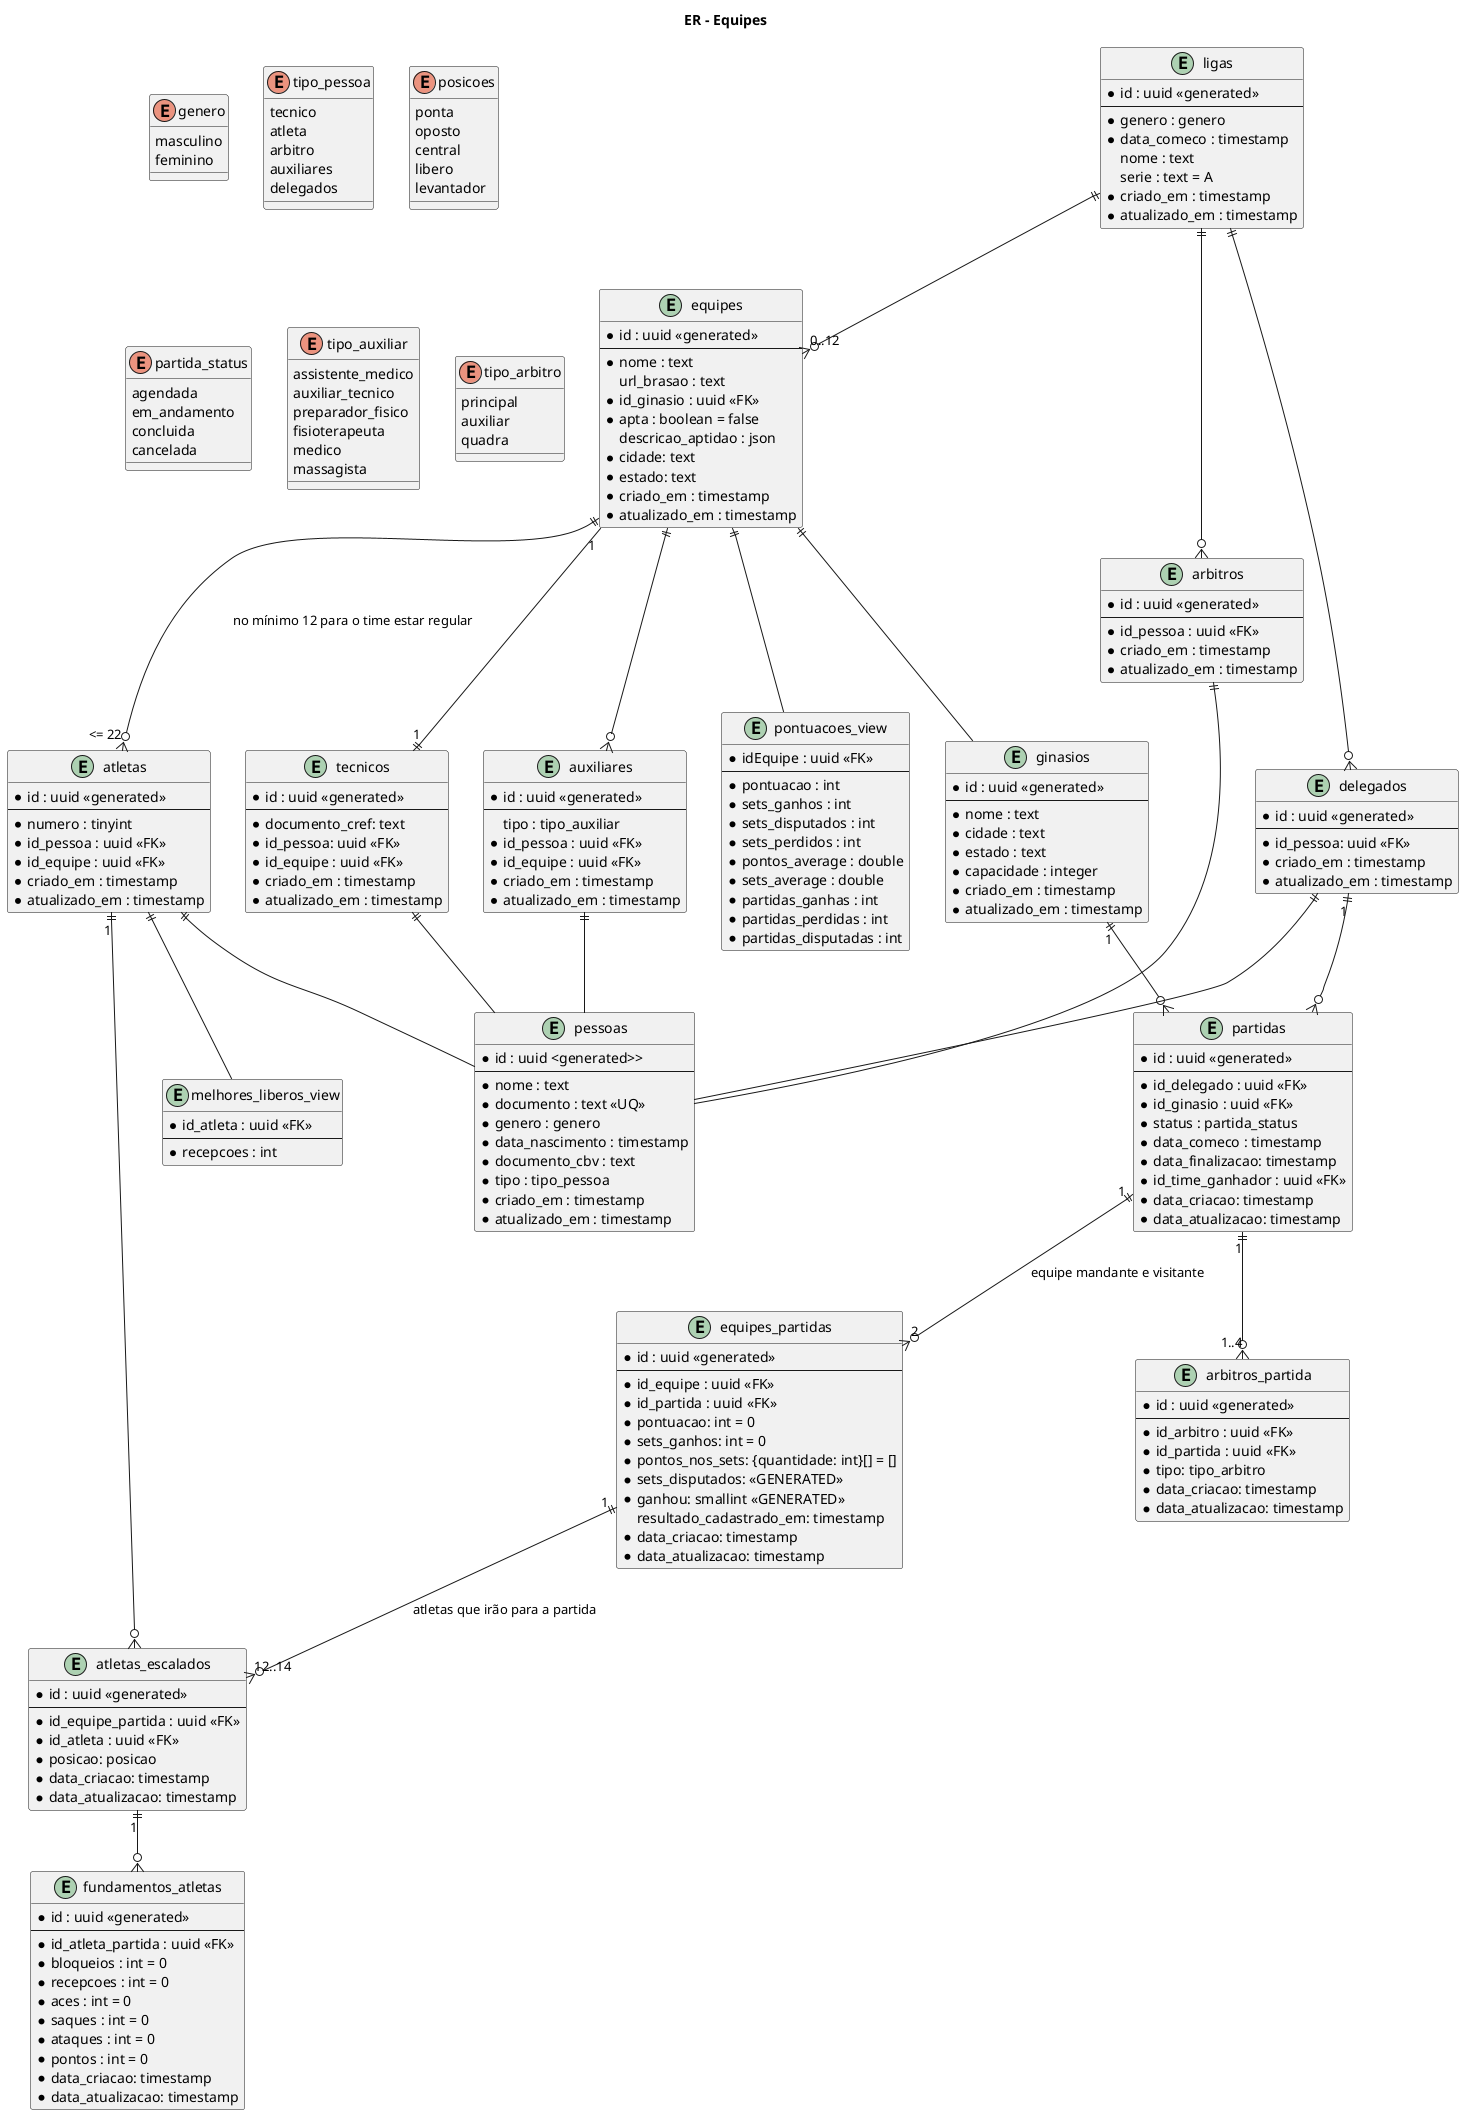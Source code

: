 @startuml er
title ER - Equipes

enum genero{
	masculino
	feminino
}

entity ligas {
	* id : uuid <<generated>>
	--
	* genero : genero
	* data_comeco : timestamp
	nome : text
	serie : text = A
	* criado_em : timestamp
	* atualizado_em : timestamp
}

entity equipes {
	* id : uuid <<generated>>
	--
	* nome : text
	url_brasao : text
	* id_ginasio : uuid <<FK>>  
	* apta : boolean = false
	descricao_aptidao : json
	* cidade: text
	* estado: text
	'min 12 per tournament'
	'max 22 per tounament'
	* criado_em : timestamp
	* atualizado_em : timestamp
}

entity ginasios {
	* id : uuid <<generated>>
	--
	* nome : text
	* cidade : text
	* estado : text
	* capacidade : integer
	* criado_em : timestamp
	* atualizado_em : timestamp
}

enum tipo_pessoa {
	tecnico 
	atleta
	arbitro
	auxiliares
	delegados
}

entity pessoas {
	* id : uuid <generated>>
	--
	* nome : text
	* documento : text <<UQ>>
	* genero : genero
	* data_nascimento : timestamp
	* documento_cbv : text
	* tipo : tipo_pessoa
	* criado_em : timestamp
	* atualizado_em : timestamp
}

enum posicoes {
	ponta
	oposto
	central
	libero
	levantador
}

enum partida_status {
	agendada
	em_andamento
	concluida
	cancelada
}

entity atletas{
	* id : uuid <<generated>>
	--
	* numero : tinyint
	* id_pessoa : uuid <<FK>>
	* id_equipe : uuid <<FK>>
	* criado_em : timestamp
	* atualizado_em : timestamp
}

entity tecnicos{
	* id : uuid <<generated>>
	--
	* documento_cref: text
	* id_pessoa: uuid <<FK>>
	* id_equipe : uuid <<FK>>
	* criado_em : timestamp
	* atualizado_em : timestamp
}

entity arbitros {
	* id : uuid <<generated>>
	--
	* id_pessoa : uuid <<FK>>
	* criado_em : timestamp
	* atualizado_em : timestamp
}

enum tipo_auxiliar {
	assistente_medico
	auxiliar_tecnico
	preparador_fisico
	fisioterapeuta
	medico
	massagista
}

entity auxiliares {
	* id : uuid <<generated>>
	--
	tipo : tipo_auxiliar
	* id_pessoa : uuid <<FK>>
	* id_equipe : uuid <<FK>>
	* criado_em : timestamp
	* atualizado_em : timestamp
}

entity delegados {
	* id : uuid <<generated>>
	--
	* id_pessoa: uuid <<FK>>
	* criado_em : timestamp
	* atualizado_em : timestamp
}

entity partidas {
	* id : uuid <<generated>>
	--
	* id_delegado : uuid <<FK>>
	* id_ginasio : uuid <<FK>>
	* status : partida_status
	* data_comeco : timestamp
	* data_finalizacao: timestamp
	* id_time_ganhador : uuid <<FK>>
	* data_criacao: timestamp
	* data_atualizacao: timestamp
}

entity equipes_partidas {
	* id : uuid <<generated>>
	--
	* id_equipe : uuid <<FK>>
	* id_partida : uuid <<FK>>
	* pontuacao: int = 0
	* sets_ganhos: int = 0
	* pontos_nos_sets: {quantidade: int}[] = []
	* sets_disputados: <<GENERATED>>
	* ganhou: smallint <<GENERATED>>
	resultado_cadastrado_em: timestamp
	* data_criacao: timestamp
	* data_atualizacao: timestamp
}

entity atletas_escalados {
	* id : uuid <<generated>>
	--
	* id_equipe_partida : uuid <<FK>>
	* id_atleta : uuid <<FK>>
	* posicao: posicao
	* data_criacao: timestamp
	* data_atualizacao: timestamp
}

enum tipo_arbitro {
	principal
	auxiliar
	quadra
}

entity arbitros_partida {
	* id : uuid <<generated>>
	--
	* id_arbitro : uuid <<FK>>
	* id_partida : uuid <<FK>>
	* tipo: tipo_arbitro
	* data_criacao: timestamp
	* data_atualizacao: timestamp
}

entity fundamentos_atletas {
	* id : uuid <<generated>>
	--
	* id_atleta_partida : uuid <<FK>>
	* bloqueios : int = 0
	* recepcoes : int = 0
	* aces : int = 0
	* saques : int = 0
	* ataques : int = 0
	* pontos : int = 0
	* data_criacao: timestamp
	* data_atualizacao: timestamp
}

entity pontuacoes_view {
	* idEquipe : uuid <<FK>>
	--
	* pontuacao : int
	* sets_ganhos : int
	* sets_disputados : int
	* sets_perdidos : int
	* pontos_average : double
	* sets_average : double
	* partidas_ganhas : int
	* partidas_perdidas : int
	* partidas_disputadas : int
}

entity melhores_liberos_view {
	* id_atleta : uuid <<FK>>
	--
	* recepcoes : int
}

ligas ||--o{ "0..12" equipes
ligas ||--o{ arbitros
ligas ||--o{ delegados
equipes ||--o{ "<= 22" atletas : no mínimo 12 para o time estar regular
equipes "1" --|| "1" tecnicos
equipes ||--o{ auxiliares
equipes ||-- ginasios
equipes ||-- pontuacoes_view
delegados "1" ||--o{ partidas
ginasios "1" ||--o{ partidas
partidas "1" ||--o{ "2" equipes_partidas : equipe mandante e visitante
partidas "1" ||--o{ "1..4" arbitros_partida 
equipes_partidas "1" ||--o{ "12..14" atletas_escalados : atletas que irão para a partida
atletas "1" ||--o{ atletas_escalados
atletas_escalados "1" ||--o{ fundamentos_atletas

atletas ||-- melhores_liberos_view


atletas ||-- pessoas
tecnicos ||-- pessoas
auxiliares ||-- pessoas
arbitros ||-- pessoas
delegados ||-- pessoas

@enduml